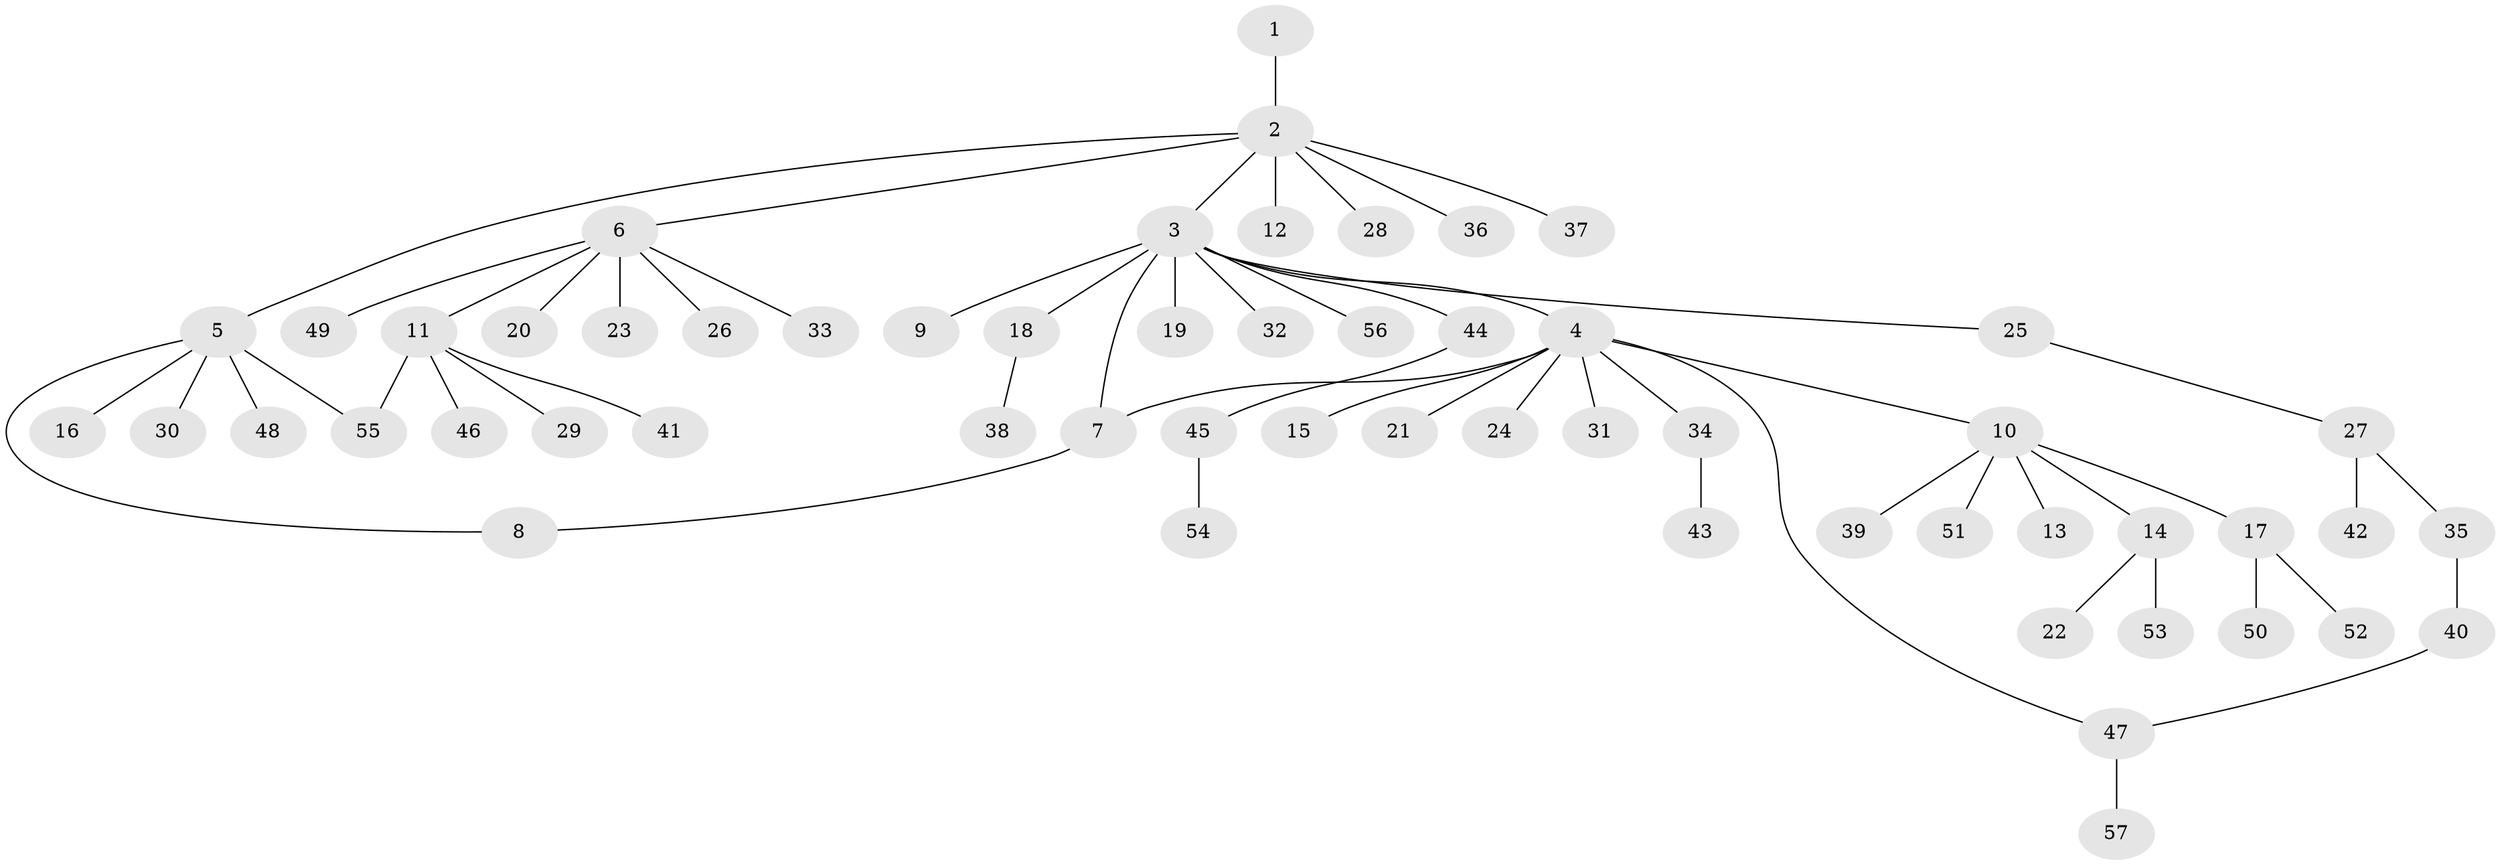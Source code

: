 // Generated by graph-tools (version 1.1) at 2025/26/03/09/25 03:26:02]
// undirected, 57 vertices, 60 edges
graph export_dot {
graph [start="1"]
  node [color=gray90,style=filled];
  1;
  2;
  3;
  4;
  5;
  6;
  7;
  8;
  9;
  10;
  11;
  12;
  13;
  14;
  15;
  16;
  17;
  18;
  19;
  20;
  21;
  22;
  23;
  24;
  25;
  26;
  27;
  28;
  29;
  30;
  31;
  32;
  33;
  34;
  35;
  36;
  37;
  38;
  39;
  40;
  41;
  42;
  43;
  44;
  45;
  46;
  47;
  48;
  49;
  50;
  51;
  52;
  53;
  54;
  55;
  56;
  57;
  1 -- 2;
  2 -- 3;
  2 -- 5;
  2 -- 6;
  2 -- 12;
  2 -- 28;
  2 -- 36;
  2 -- 37;
  3 -- 4;
  3 -- 7;
  3 -- 9;
  3 -- 18;
  3 -- 19;
  3 -- 25;
  3 -- 32;
  3 -- 44;
  3 -- 56;
  4 -- 7;
  4 -- 10;
  4 -- 15;
  4 -- 21;
  4 -- 24;
  4 -- 31;
  4 -- 34;
  4 -- 47;
  5 -- 8;
  5 -- 16;
  5 -- 30;
  5 -- 48;
  5 -- 55;
  6 -- 11;
  6 -- 20;
  6 -- 23;
  6 -- 26;
  6 -- 33;
  6 -- 49;
  7 -- 8;
  10 -- 13;
  10 -- 14;
  10 -- 17;
  10 -- 39;
  10 -- 51;
  11 -- 29;
  11 -- 41;
  11 -- 46;
  11 -- 55;
  14 -- 22;
  14 -- 53;
  17 -- 50;
  17 -- 52;
  18 -- 38;
  25 -- 27;
  27 -- 35;
  27 -- 42;
  34 -- 43;
  35 -- 40;
  40 -- 47;
  44 -- 45;
  45 -- 54;
  47 -- 57;
}
